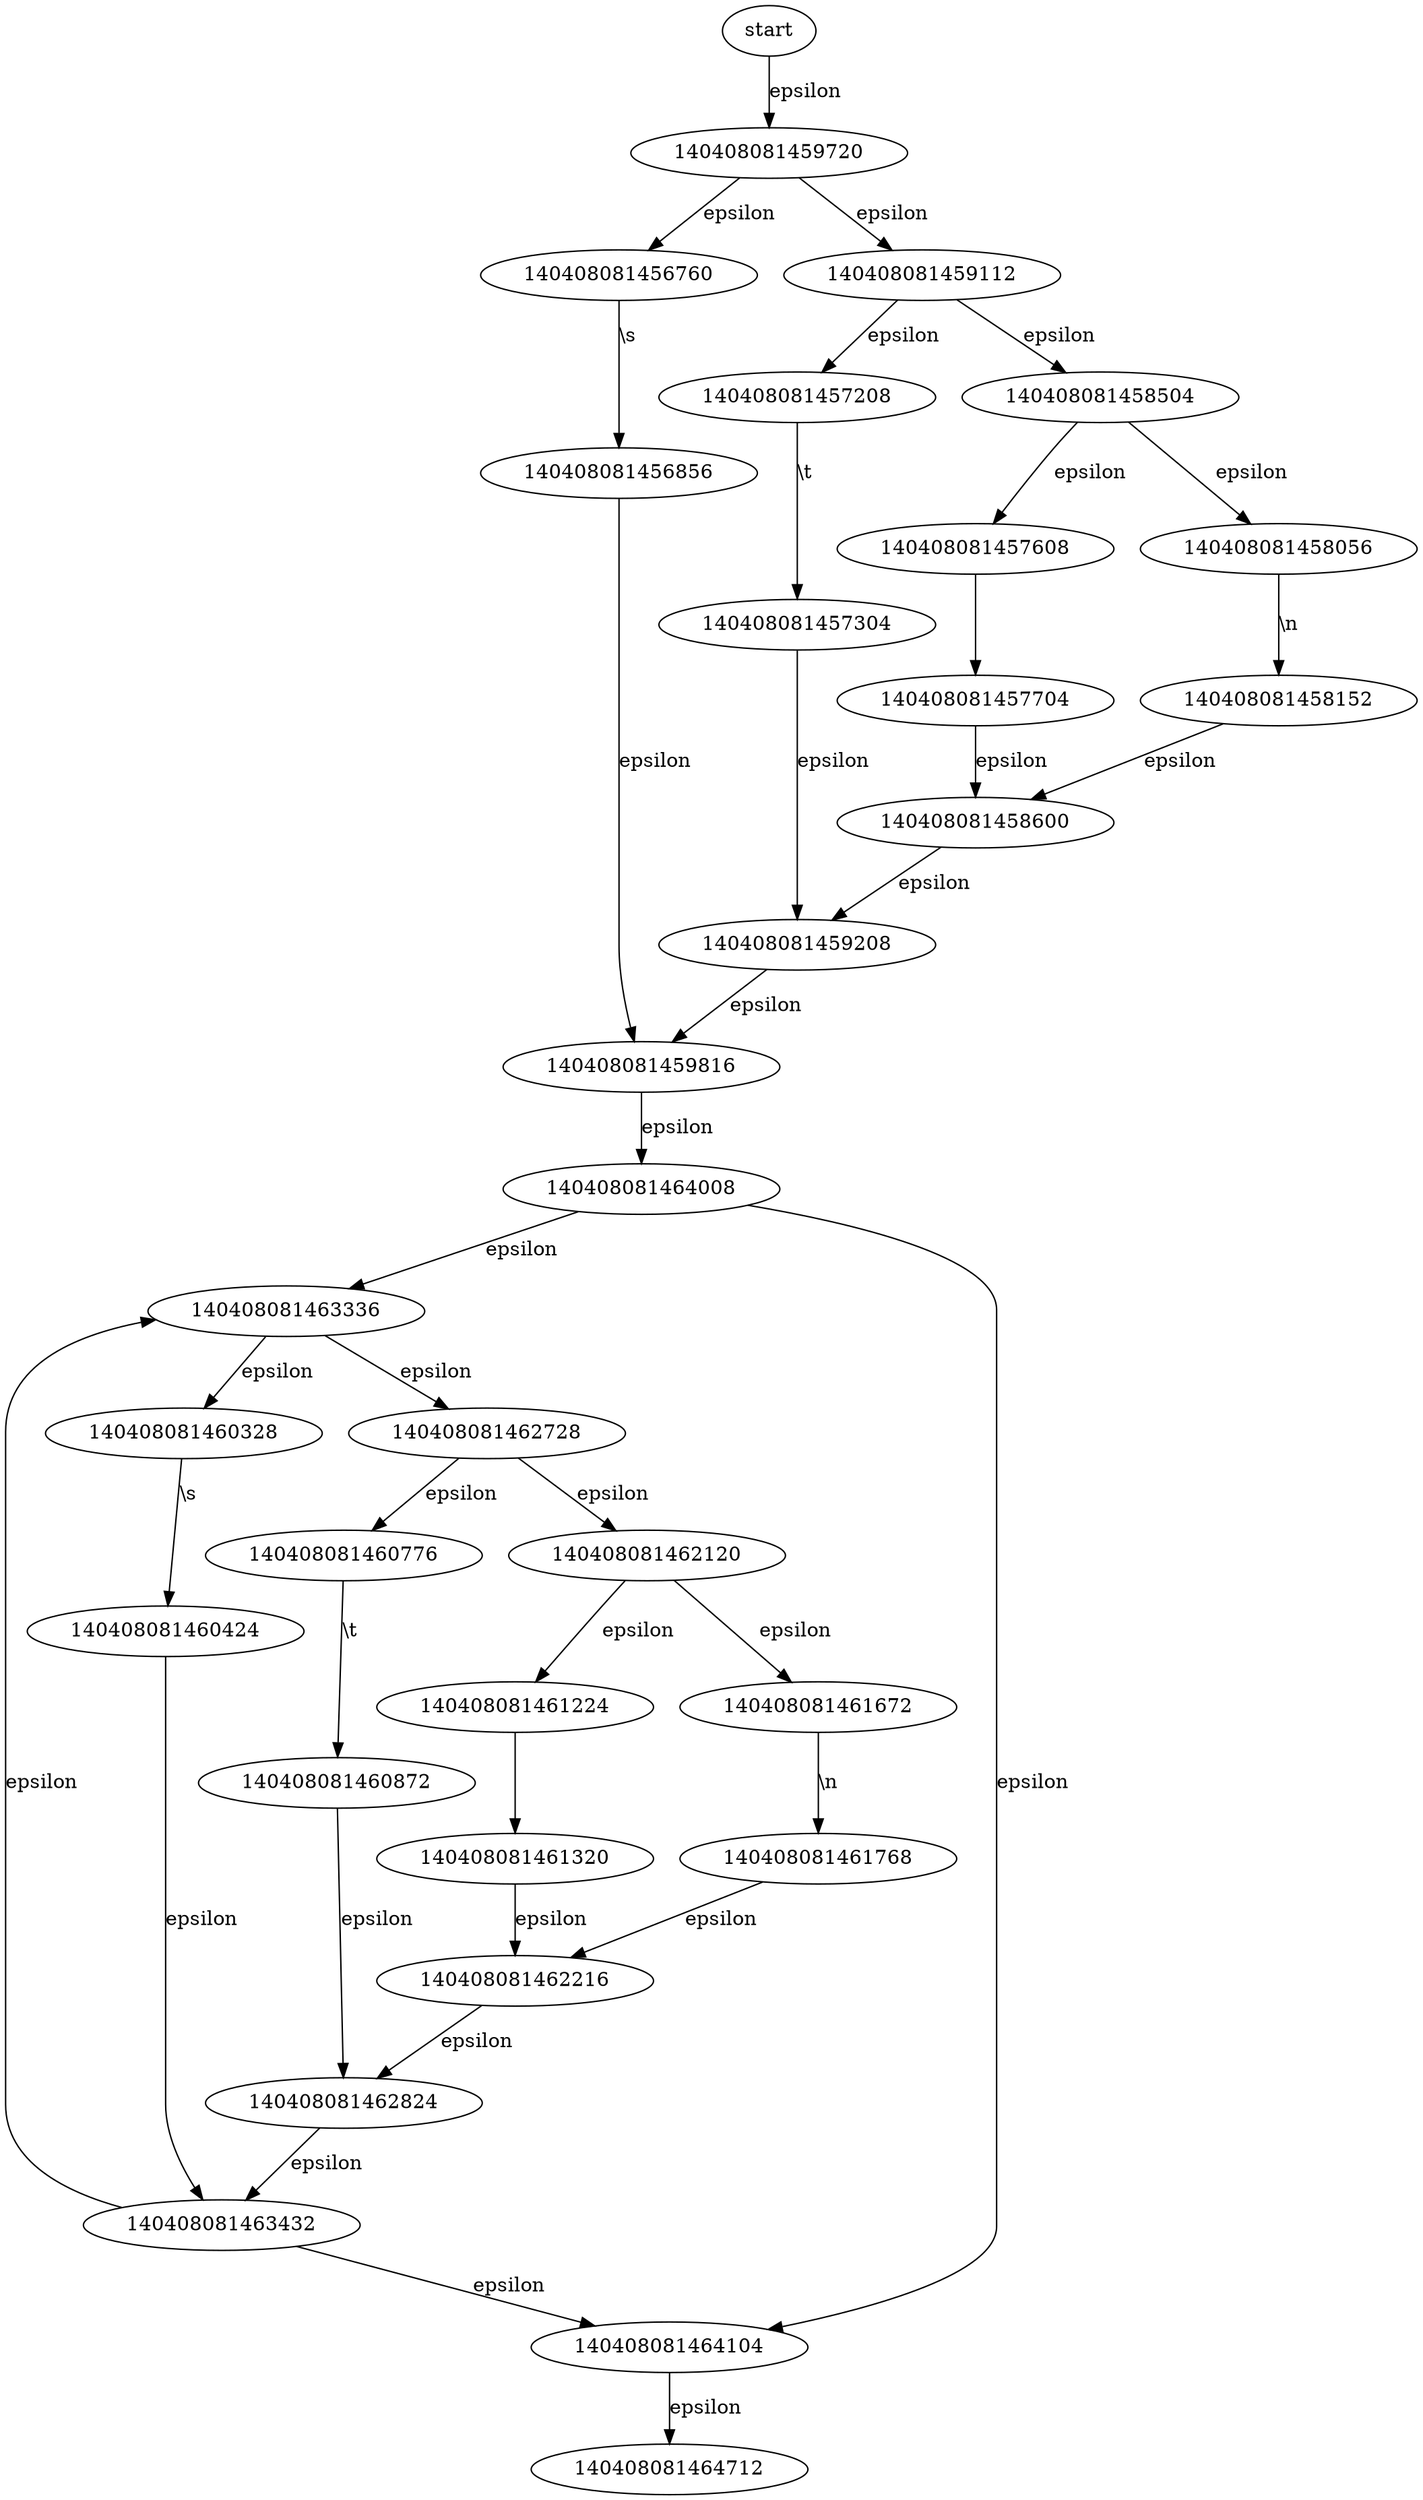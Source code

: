 //	File[/Users/lee/Main/Proj/On_BJTU/Compiler_Projects/LiaLEX/fa.cpp] Line[172]	2022-09-29 19:30
digraph NFA{ 
140408081464616 [label = start] 
140408081456760 -> 140408081456856 [label = "\\s" ] 
140408081456856 -> 140408081459816 [label = "epsilon" ] 
140408081457208 -> 140408081457304 [label = "\\t" ] 
140408081457304 -> 140408081459208 [label = "epsilon" ] 
140408081457608 -> 140408081457704 [label = "" ] 
140408081457704 -> 140408081458600 [label = "epsilon" ] 
140408081458056 -> 140408081458152 [label = "\\n" ] 
140408081458152 -> 140408081458600 [label = "epsilon" ] 
140408081458504 -> 140408081457608 [label = "epsilon" ] 
140408081458504 -> 140408081458056 [label = "epsilon" ] 
140408081458600 -> 140408081459208 [label = "epsilon" ] 
140408081459112 -> 140408081457208 [label = "epsilon" ] 
140408081459112 -> 140408081458504 [label = "epsilon" ] 
140408081459208 -> 140408081459816 [label = "epsilon" ] 
140408081459720 -> 140408081456760 [label = "epsilon" ] 
140408081459720 -> 140408081459112 [label = "epsilon" ] 
140408081459816 -> 140408081464008 [label = "epsilon" ] 
140408081460328 -> 140408081460424 [label = "\\s" ] 
140408081460424 -> 140408081463432 [label = "epsilon" ] 
140408081460776 -> 140408081460872 [label = "\\t" ] 
140408081460872 -> 140408081462824 [label = "epsilon" ] 
140408081461224 -> 140408081461320 [label = "" ] 
140408081461320 -> 140408081462216 [label = "epsilon" ] 
140408081461672 -> 140408081461768 [label = "\\n" ] 
140408081461768 -> 140408081462216 [label = "epsilon" ] 
140408081462120 -> 140408081461224 [label = "epsilon" ] 
140408081462120 -> 140408081461672 [label = "epsilon" ] 
140408081462216 -> 140408081462824 [label = "epsilon" ] 
140408081462728 -> 140408081460776 [label = "epsilon" ] 
140408081462728 -> 140408081462120 [label = "epsilon" ] 
140408081462824 -> 140408081463432 [label = "epsilon" ] 
140408081463336 -> 140408081460328 [label = "epsilon" ] 
140408081463336 -> 140408081462728 [label = "epsilon" ] 
140408081463432 -> 140408081463336 [label = "epsilon" ] 
140408081463432 -> 140408081464104 [label = "epsilon" ] 
140408081464008 -> 140408081463336 [label = "epsilon" ] 
140408081464008 -> 140408081464104 [label = "epsilon" ] 
140408081464104 -> 140408081464712 [label = "epsilon" ] 
140408081464616 -> 140408081459720 [label = "epsilon" ] 
} 
